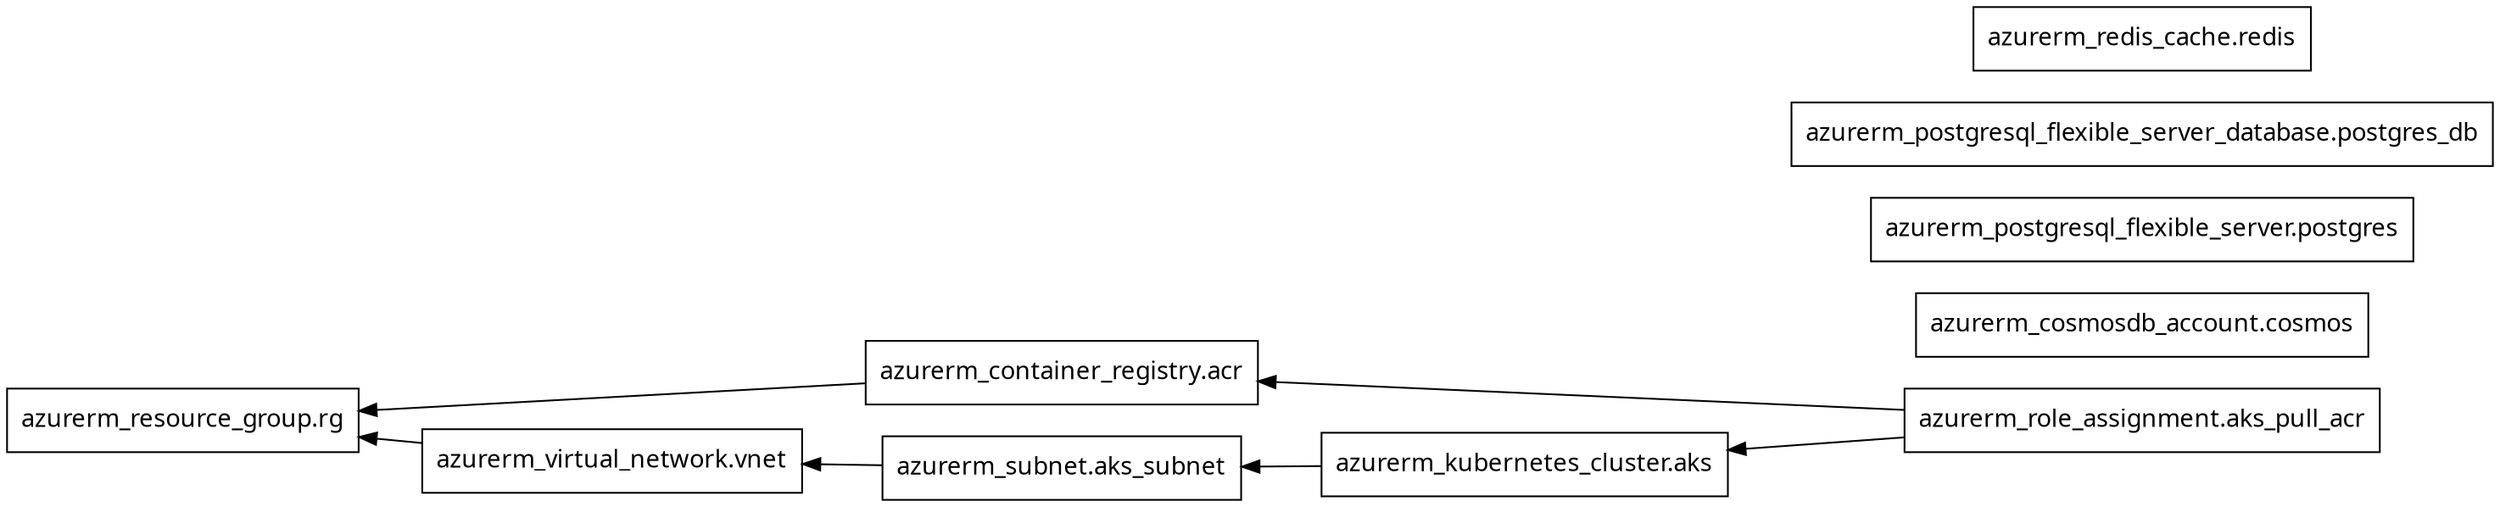 digraph G {
  rankdir = "RL";
  node [shape = rect, fontname = "sans-serif"];
  "azurerm_container_registry.acr" [label="azurerm_container_registry.acr"];
  "azurerm_cosmosdb_account.cosmos" [label="azurerm_cosmosdb_account.cosmos"];
  "azurerm_kubernetes_cluster.aks" [label="azurerm_kubernetes_cluster.aks"];
  "azurerm_postgresql_flexible_server.postgres" [label="azurerm_postgresql_flexible_server.postgres"];
  "azurerm_postgresql_flexible_server_database.postgres_db" [label="azurerm_postgresql_flexible_server_database.postgres_db"];
  "azurerm_redis_cache.redis" [label="azurerm_redis_cache.redis"];
  "azurerm_resource_group.rg" [label="azurerm_resource_group.rg"];
  "azurerm_role_assignment.aks_pull_acr" [label="azurerm_role_assignment.aks_pull_acr"];
  "azurerm_subnet.aks_subnet" [label="azurerm_subnet.aks_subnet"];
  "azurerm_virtual_network.vnet" [label="azurerm_virtual_network.vnet"];
  "azurerm_container_registry.acr" -> "azurerm_resource_group.rg";
  "azurerm_kubernetes_cluster.aks" -> "azurerm_subnet.aks_subnet";
  "azurerm_role_assignment.aks_pull_acr" -> "azurerm_container_registry.acr";
  "azurerm_role_assignment.aks_pull_acr" -> "azurerm_kubernetes_cluster.aks";
  "azurerm_subnet.aks_subnet" -> "azurerm_virtual_network.vnet";
  "azurerm_virtual_network.vnet" -> "azurerm_resource_group.rg";
}
